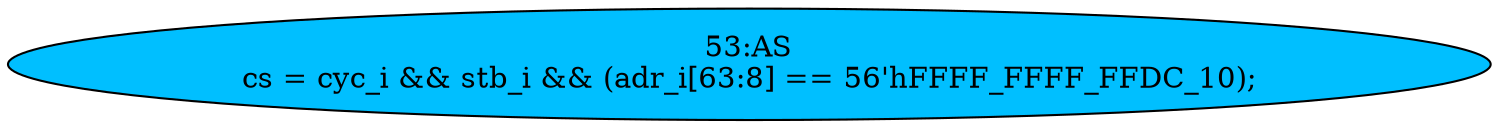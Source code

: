 strict digraph "" {
	node [label="\N"];
	"53:AS"	 [ast="<pyverilog.vparser.ast.Assign object at 0x7f8ba86ca6d0>",
		def_var="['cs']",
		fillcolor=deepskyblue,
		label="53:AS
cs = cyc_i && stb_i && (adr_i[63:8] == 56'hFFFF_FFFF_FFDC_10);",
		statements="[]",
		style=filled,
		typ=Assign,
		use_var="['cyc_i', 'stb_i', 'adr_i']"];
}
